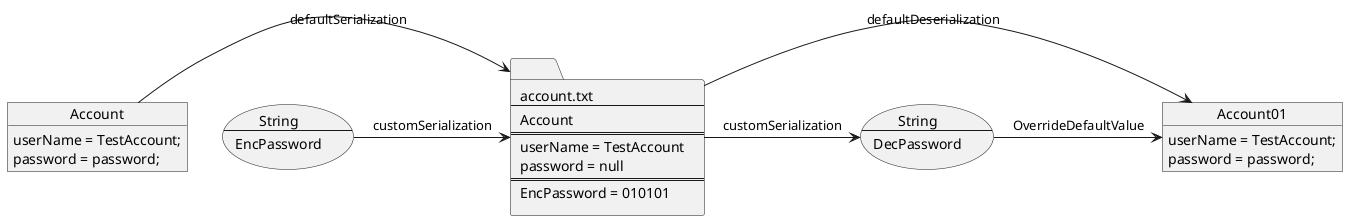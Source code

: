 @startuml

Object Account{
userName = TestAccount;
password = password;
}

folder folder [
account.txt
----
Account
====
userName = TestAccount
password = null
====
EncPassword = 010101
]

usecase usecase [
String
----
EncPassword
]

Object Account01{
userName = TestAccount;
password = password;
}

usecase usecase1 [
String
----
DecPassword
]

usecase1 -> Account01 : OverrideDefaultValue
Account -> folder : defaultSerialization
usecase -> folder : customSerialization
folder -> usecase1 : customSerialization
folder -> Account01 : defaultDeserialization

@enduml